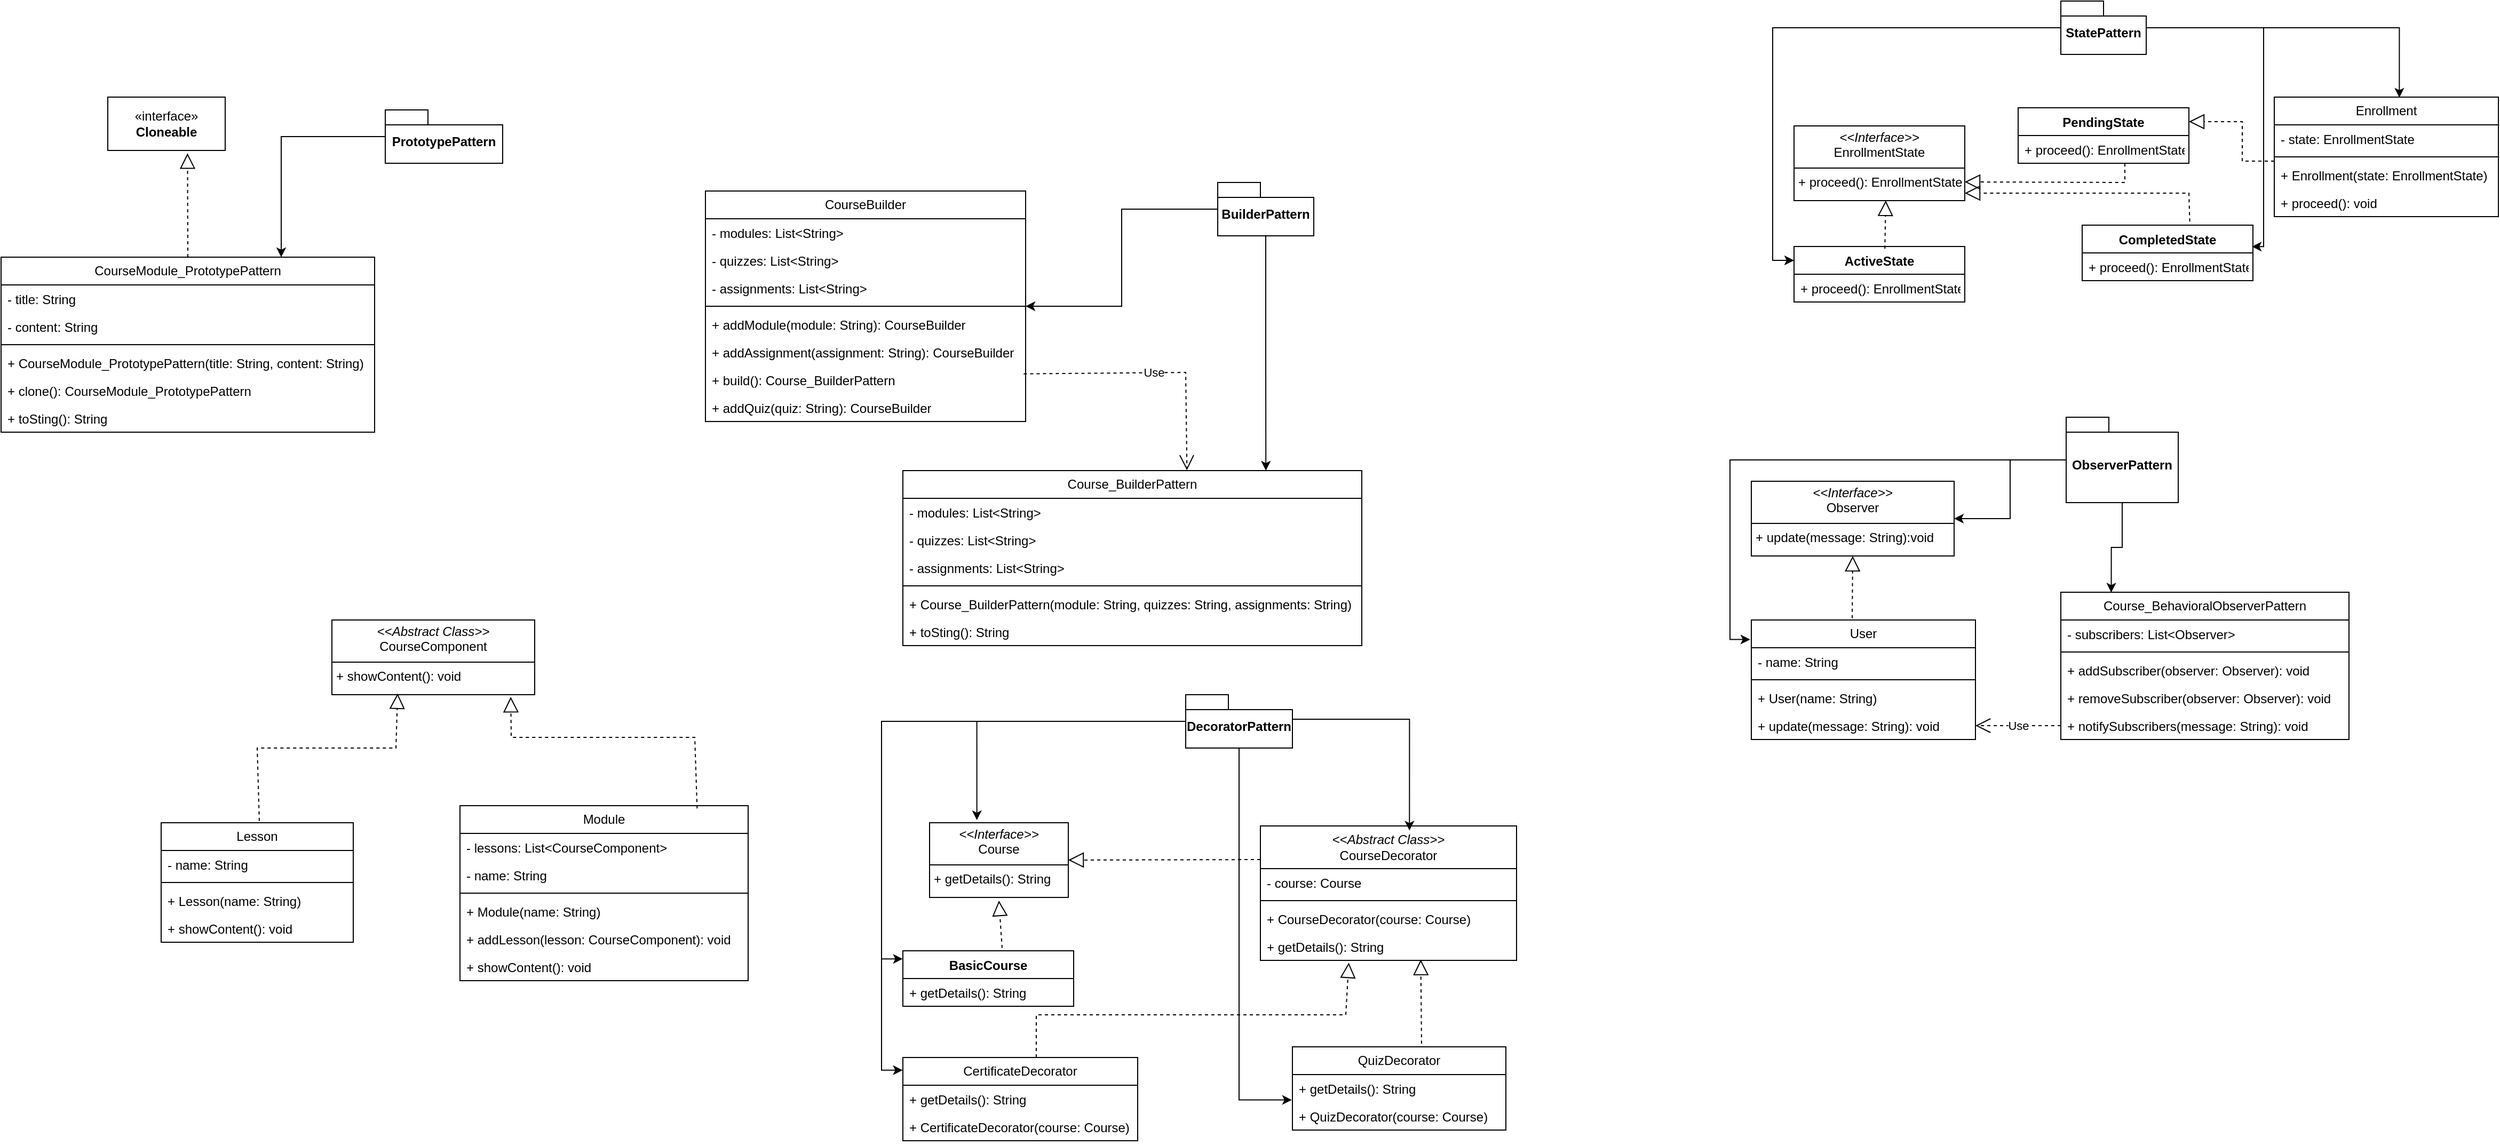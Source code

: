 <mxfile version="24.8.4">
  <diagram name="Page-1" id="0783ab3e-0a74-02c8-0abd-f7b4e66b4bec">
    <mxGraphModel dx="1613" dy="1811" grid="1" gridSize="10" guides="1" tooltips="1" connect="1" arrows="1" fold="1" page="1" pageScale="1" pageWidth="850" pageHeight="1100" background="none" math="0" shadow="0">
      <root>
        <mxCell id="0" />
        <mxCell id="1" parent="0" />
        <mxCell id="Nc54J_HOgUHQMbIsF154-1" value="CourseModule_PrototypePattern" style="swimlane;fontStyle=0;childLayout=stackLayout;horizontal=1;startSize=26;fillColor=none;horizontalStack=0;resizeParent=1;resizeParentMax=0;resizeLast=0;collapsible=1;marginBottom=0;whiteSpace=wrap;html=1;" vertex="1" parent="1">
          <mxGeometry x="180" y="210" width="350" height="164" as="geometry" />
        </mxCell>
        <mxCell id="Nc54J_HOgUHQMbIsF154-2" value="- title: String" style="text;strokeColor=none;fillColor=none;align=left;verticalAlign=top;spacingLeft=4;spacingRight=4;overflow=hidden;rotatable=0;points=[[0,0.5],[1,0.5]];portConstraint=eastwest;whiteSpace=wrap;html=1;" vertex="1" parent="Nc54J_HOgUHQMbIsF154-1">
          <mxGeometry y="26" width="350" height="26" as="geometry" />
        </mxCell>
        <mxCell id="Nc54J_HOgUHQMbIsF154-3" value="- content: String" style="text;strokeColor=none;fillColor=none;align=left;verticalAlign=top;spacingLeft=4;spacingRight=4;overflow=hidden;rotatable=0;points=[[0,0.5],[1,0.5]];portConstraint=eastwest;whiteSpace=wrap;html=1;" vertex="1" parent="Nc54J_HOgUHQMbIsF154-1">
          <mxGeometry y="52" width="350" height="26" as="geometry" />
        </mxCell>
        <mxCell id="Nc54J_HOgUHQMbIsF154-7" value="" style="line;strokeWidth=1;fillColor=none;align=left;verticalAlign=middle;spacingTop=-1;spacingLeft=3;spacingRight=3;rotatable=0;labelPosition=right;points=[];portConstraint=eastwest;strokeColor=inherit;" vertex="1" parent="Nc54J_HOgUHQMbIsF154-1">
          <mxGeometry y="78" width="350" height="8" as="geometry" />
        </mxCell>
        <mxCell id="Nc54J_HOgUHQMbIsF154-8" value="+&amp;nbsp;CourseModule_PrototypePattern(title: String, content: String)" style="text;strokeColor=none;fillColor=none;align=left;verticalAlign=top;spacingLeft=4;spacingRight=4;overflow=hidden;rotatable=0;points=[[0,0.5],[1,0.5]];portConstraint=eastwest;whiteSpace=wrap;html=1;" vertex="1" parent="Nc54J_HOgUHQMbIsF154-1">
          <mxGeometry y="86" width="350" height="26" as="geometry" />
        </mxCell>
        <mxCell id="Nc54J_HOgUHQMbIsF154-9" value="+ clone(): CourseModule_PrototypePattern" style="text;strokeColor=none;fillColor=none;align=left;verticalAlign=top;spacingLeft=4;spacingRight=4;overflow=hidden;rotatable=0;points=[[0,0.5],[1,0.5]];portConstraint=eastwest;whiteSpace=wrap;html=1;" vertex="1" parent="Nc54J_HOgUHQMbIsF154-1">
          <mxGeometry y="112" width="350" height="26" as="geometry" />
        </mxCell>
        <mxCell id="Nc54J_HOgUHQMbIsF154-4" value="+ toSting(): String" style="text;strokeColor=none;fillColor=none;align=left;verticalAlign=top;spacingLeft=4;spacingRight=4;overflow=hidden;rotatable=0;points=[[0,0.5],[1,0.5]];portConstraint=eastwest;whiteSpace=wrap;html=1;" vertex="1" parent="Nc54J_HOgUHQMbIsF154-1">
          <mxGeometry y="138" width="350" height="26" as="geometry" />
        </mxCell>
        <mxCell id="Nc54J_HOgUHQMbIsF154-5" value="«interface»&lt;br&gt;&lt;b&gt;Cloneable&lt;/b&gt;" style="html=1;whiteSpace=wrap;" vertex="1" parent="1">
          <mxGeometry x="280" y="60" width="110" height="50" as="geometry" />
        </mxCell>
        <mxCell id="Nc54J_HOgUHQMbIsF154-10" value="" style="endArrow=block;dashed=1;endFill=0;endSize=12;html=1;rounded=0;entryX=0.679;entryY=1.052;entryDx=0;entryDy=0;entryPerimeter=0;exitX=0.5;exitY=0;exitDx=0;exitDy=0;" edge="1" parent="1" source="Nc54J_HOgUHQMbIsF154-1" target="Nc54J_HOgUHQMbIsF154-5">
          <mxGeometry width="160" relative="1" as="geometry">
            <mxPoint x="240" y="220" as="sourcePoint" />
            <mxPoint x="210" y="127.5" as="targetPoint" />
            <Array as="points" />
          </mxGeometry>
        </mxCell>
        <mxCell id="Nc54J_HOgUHQMbIsF154-11" value="CourseBuilder" style="swimlane;fontStyle=0;childLayout=stackLayout;horizontal=1;startSize=26;fillColor=none;horizontalStack=0;resizeParent=1;resizeParentMax=0;resizeLast=0;collapsible=1;marginBottom=0;whiteSpace=wrap;html=1;" vertex="1" parent="1">
          <mxGeometry x="840" y="148" width="300" height="216" as="geometry" />
        </mxCell>
        <mxCell id="Nc54J_HOgUHQMbIsF154-12" value="- modules: List&amp;lt;String&amp;gt;" style="text;strokeColor=none;fillColor=none;align=left;verticalAlign=top;spacingLeft=4;spacingRight=4;overflow=hidden;rotatable=0;points=[[0,0.5],[1,0.5]];portConstraint=eastwest;whiteSpace=wrap;html=1;" vertex="1" parent="Nc54J_HOgUHQMbIsF154-11">
          <mxGeometry y="26" width="300" height="26" as="geometry" />
        </mxCell>
        <mxCell id="Nc54J_HOgUHQMbIsF154-13" value="- quizzes: List&amp;lt;String&amp;gt;" style="text;strokeColor=none;fillColor=none;align=left;verticalAlign=top;spacingLeft=4;spacingRight=4;overflow=hidden;rotatable=0;points=[[0,0.5],[1,0.5]];portConstraint=eastwest;whiteSpace=wrap;html=1;" vertex="1" parent="Nc54J_HOgUHQMbIsF154-11">
          <mxGeometry y="52" width="300" height="26" as="geometry" />
        </mxCell>
        <mxCell id="Nc54J_HOgUHQMbIsF154-18" value="- assignments: List&amp;lt;String&amp;gt;" style="text;strokeColor=none;fillColor=none;align=left;verticalAlign=top;spacingLeft=4;spacingRight=4;overflow=hidden;rotatable=0;points=[[0,0.5],[1,0.5]];portConstraint=eastwest;whiteSpace=wrap;html=1;" vertex="1" parent="Nc54J_HOgUHQMbIsF154-11">
          <mxGeometry y="78" width="300" height="26" as="geometry" />
        </mxCell>
        <mxCell id="Nc54J_HOgUHQMbIsF154-14" value="" style="line;strokeWidth=1;fillColor=none;align=left;verticalAlign=middle;spacingTop=-1;spacingLeft=3;spacingRight=3;rotatable=0;labelPosition=right;points=[];portConstraint=eastwest;strokeColor=inherit;" vertex="1" parent="Nc54J_HOgUHQMbIsF154-11">
          <mxGeometry y="104" width="300" height="8" as="geometry" />
        </mxCell>
        <mxCell id="Nc54J_HOgUHQMbIsF154-15" value="+ addModule(module: String): CourseBuilder" style="text;strokeColor=none;fillColor=none;align=left;verticalAlign=top;spacingLeft=4;spacingRight=4;overflow=hidden;rotatable=0;points=[[0,0.5],[1,0.5]];portConstraint=eastwest;whiteSpace=wrap;html=1;" vertex="1" parent="Nc54J_HOgUHQMbIsF154-11">
          <mxGeometry y="112" width="300" height="26" as="geometry" />
        </mxCell>
        <mxCell id="Nc54J_HOgUHQMbIsF154-20" value="+ addAssignment(assignment: String):&amp;nbsp;&lt;span style=&quot;text-align: center;&quot;&gt;CourseBuilder&lt;/span&gt;" style="text;strokeColor=none;fillColor=none;align=left;verticalAlign=top;spacingLeft=4;spacingRight=4;overflow=hidden;rotatable=0;points=[[0,0.5],[1,0.5]];portConstraint=eastwest;whiteSpace=wrap;html=1;" vertex="1" parent="Nc54J_HOgUHQMbIsF154-11">
          <mxGeometry y="138" width="300" height="26" as="geometry" />
        </mxCell>
        <mxCell id="Nc54J_HOgUHQMbIsF154-22" value="+ build():&amp;nbsp;&lt;span style=&quot;text-align: center;&quot;&gt;Course_BuilderPattern&lt;/span&gt;&lt;span style=&quot;color: rgba(0, 0, 0, 0); font-family: monospace; font-size: 0px; text-wrap-mode: nowrap;&quot;&gt;%3CmxGraphModel%3E%3Croot%3E%3CmxCell%20id%3D%220%22%2F%3E%3CmxCell%20id%3D%221%22%20parent%3D%220%22%2F%3E%3CmxCell%20id%3D%222%22%20value%3D%22%2B%20addQuiz(quiz%3A%20String)%3A%26amp%3Bnbsp%3B%26lt%3Bspan%20style%3D%26quot%3Btext-align%3A%20center%3B%26quot%3B%26gt%3BCourseBuilder%26lt%3B%2Fspan%26gt%3B%22%20style%3D%22text%3BstrokeColor%3Dnone%3BfillColor%3Dnone%3Balign%3Dleft%3BverticalAlign%3Dtop%3BspacingLeft%3D4%3BspacingRight%3D4%3Boverflow%3Dhidden%3Brotatable%3D0%3Bpoints%3D%5B%5B0%2C0.5%5D%2C%5B1%2C0.5%5D%5D%3BportConstraint%3Deastwest%3BwhiteSpace%3Dwrap%3Bhtml%3D1%3B%22%20vertex%3D%221%22%20parent%3D%221%22%3E%3CmxGeometry%20x%3D%22630%22%20y%3D%22324%22%20width%3D%22390%22%20height%3D%2226%22%20as%3D%22geometry%22%2F%3E%3C%2FmxCell%3E%3C%2Froot%3E%3C%2FmxGraphModel%3E&lt;/span&gt;" style="text;strokeColor=none;fillColor=none;align=left;verticalAlign=top;spacingLeft=4;spacingRight=4;overflow=hidden;rotatable=0;points=[[0,0.5],[1,0.5]];portConstraint=eastwest;whiteSpace=wrap;html=1;" vertex="1" parent="Nc54J_HOgUHQMbIsF154-11">
          <mxGeometry y="164" width="300" height="26" as="geometry" />
        </mxCell>
        <mxCell id="Nc54J_HOgUHQMbIsF154-19" value="+ addQuiz(quiz: String):&amp;nbsp;&lt;span style=&quot;text-align: center;&quot;&gt;CourseBuilder&lt;/span&gt;" style="text;strokeColor=none;fillColor=none;align=left;verticalAlign=top;spacingLeft=4;spacingRight=4;overflow=hidden;rotatable=0;points=[[0,0.5],[1,0.5]];portConstraint=eastwest;whiteSpace=wrap;html=1;" vertex="1" parent="Nc54J_HOgUHQMbIsF154-11">
          <mxGeometry y="190" width="300" height="26" as="geometry" />
        </mxCell>
        <mxCell id="Nc54J_HOgUHQMbIsF154-23" value="Course_BuilderPattern" style="swimlane;fontStyle=0;childLayout=stackLayout;horizontal=1;startSize=26;fillColor=none;horizontalStack=0;resizeParent=1;resizeParentMax=0;resizeLast=0;collapsible=1;marginBottom=0;whiteSpace=wrap;html=1;" vertex="1" parent="1">
          <mxGeometry x="1025" y="410" width="430" height="164" as="geometry" />
        </mxCell>
        <mxCell id="Nc54J_HOgUHQMbIsF154-24" value="- modules: List&amp;lt;String&amp;gt;" style="text;strokeColor=none;fillColor=none;align=left;verticalAlign=top;spacingLeft=4;spacingRight=4;overflow=hidden;rotatable=0;points=[[0,0.5],[1,0.5]];portConstraint=eastwest;whiteSpace=wrap;html=1;" vertex="1" parent="Nc54J_HOgUHQMbIsF154-23">
          <mxGeometry y="26" width="430" height="26" as="geometry" />
        </mxCell>
        <mxCell id="Nc54J_HOgUHQMbIsF154-25" value="- quizzes: List&amp;lt;String&amp;gt;" style="text;strokeColor=none;fillColor=none;align=left;verticalAlign=top;spacingLeft=4;spacingRight=4;overflow=hidden;rotatable=0;points=[[0,0.5],[1,0.5]];portConstraint=eastwest;whiteSpace=wrap;html=1;" vertex="1" parent="Nc54J_HOgUHQMbIsF154-23">
          <mxGeometry y="52" width="430" height="26" as="geometry" />
        </mxCell>
        <mxCell id="Nc54J_HOgUHQMbIsF154-26" value="- assignments: List&amp;lt;String&amp;gt;" style="text;strokeColor=none;fillColor=none;align=left;verticalAlign=top;spacingLeft=4;spacingRight=4;overflow=hidden;rotatable=0;points=[[0,0.5],[1,0.5]];portConstraint=eastwest;whiteSpace=wrap;html=1;" vertex="1" parent="Nc54J_HOgUHQMbIsF154-23">
          <mxGeometry y="78" width="430" height="26" as="geometry" />
        </mxCell>
        <mxCell id="Nc54J_HOgUHQMbIsF154-27" value="" style="line;strokeWidth=1;fillColor=none;align=left;verticalAlign=middle;spacingTop=-1;spacingLeft=3;spacingRight=3;rotatable=0;labelPosition=right;points=[];portConstraint=eastwest;strokeColor=inherit;" vertex="1" parent="Nc54J_HOgUHQMbIsF154-23">
          <mxGeometry y="104" width="430" height="8" as="geometry" />
        </mxCell>
        <mxCell id="Nc54J_HOgUHQMbIsF154-29" value="+&amp;nbsp;Course_BuilderPattern(module: String, quizzes: String, assignments: String)" style="text;strokeColor=none;fillColor=none;align=left;verticalAlign=top;spacingLeft=4;spacingRight=4;overflow=hidden;rotatable=0;points=[[0,0.5],[1,0.5]];portConstraint=eastwest;whiteSpace=wrap;html=1;" vertex="1" parent="Nc54J_HOgUHQMbIsF154-23">
          <mxGeometry y="112" width="430" height="26" as="geometry" />
        </mxCell>
        <mxCell id="Nc54J_HOgUHQMbIsF154-32" value="+ toSting(): String" style="text;strokeColor=none;fillColor=none;align=left;verticalAlign=top;spacingLeft=4;spacingRight=4;overflow=hidden;rotatable=0;points=[[0,0.5],[1,0.5]];portConstraint=eastwest;whiteSpace=wrap;html=1;" vertex="1" parent="Nc54J_HOgUHQMbIsF154-23">
          <mxGeometry y="138" width="430" height="26" as="geometry" />
        </mxCell>
        <mxCell id="Nc54J_HOgUHQMbIsF154-38" value="Use" style="endArrow=open;endSize=12;dashed=1;html=1;rounded=0;exitX=0.994;exitY=0.282;exitDx=0;exitDy=0;exitPerimeter=0;entryX=0.619;entryY=-0.002;entryDx=0;entryDy=0;entryPerimeter=0;" edge="1" parent="1" source="Nc54J_HOgUHQMbIsF154-22" target="Nc54J_HOgUHQMbIsF154-23">
          <mxGeometry width="160" relative="1" as="geometry">
            <mxPoint x="980" y="318.368" as="sourcePoint" />
            <mxPoint x="1290" y="410" as="targetPoint" />
            <Array as="points">
              <mxPoint x="1290" y="318" />
            </Array>
          </mxGeometry>
        </mxCell>
        <mxCell id="Nc54J_HOgUHQMbIsF154-39" value="&lt;p style=&quot;margin:0px;margin-top:4px;text-align:center;&quot;&gt;&lt;i&gt;&amp;lt;&amp;lt;Abstract Class&amp;gt;&amp;gt;&lt;/i&gt;&lt;br&gt;CourseComponent&lt;/p&gt;&lt;hr size=&quot;1&quot; style=&quot;border-style:solid;&quot;&gt;&lt;p style=&quot;margin:0px;margin-left:4px;&quot;&gt;+&amp;nbsp;showContent(): void&lt;/p&gt;" style="verticalAlign=top;align=left;overflow=fill;html=1;whiteSpace=wrap;" vertex="1" parent="1">
          <mxGeometry x="490" y="550" width="190" height="70" as="geometry" />
        </mxCell>
        <mxCell id="Nc54J_HOgUHQMbIsF154-46" value="Lesson" style="swimlane;fontStyle=0;childLayout=stackLayout;horizontal=1;startSize=26;fillColor=none;horizontalStack=0;resizeParent=1;resizeParentMax=0;resizeLast=0;collapsible=1;marginBottom=0;whiteSpace=wrap;html=1;" vertex="1" parent="1">
          <mxGeometry x="330" y="740" width="180" height="112" as="geometry" />
        </mxCell>
        <mxCell id="Nc54J_HOgUHQMbIsF154-47" value="- name: String" style="text;strokeColor=none;fillColor=none;align=left;verticalAlign=top;spacingLeft=4;spacingRight=4;overflow=hidden;rotatable=0;points=[[0,0.5],[1,0.5]];portConstraint=eastwest;whiteSpace=wrap;html=1;" vertex="1" parent="Nc54J_HOgUHQMbIsF154-46">
          <mxGeometry y="26" width="180" height="26" as="geometry" />
        </mxCell>
        <mxCell id="Nc54J_HOgUHQMbIsF154-50" value="" style="line;strokeWidth=1;fillColor=none;align=left;verticalAlign=middle;spacingTop=-1;spacingLeft=3;spacingRight=3;rotatable=0;labelPosition=right;points=[];portConstraint=eastwest;strokeColor=inherit;" vertex="1" parent="Nc54J_HOgUHQMbIsF154-46">
          <mxGeometry y="52" width="180" height="8" as="geometry" />
        </mxCell>
        <mxCell id="Nc54J_HOgUHQMbIsF154-51" value="+&amp;nbsp;Lesson(name: String)" style="text;strokeColor=none;fillColor=none;align=left;verticalAlign=top;spacingLeft=4;spacingRight=4;overflow=hidden;rotatable=0;points=[[0,0.5],[1,0.5]];portConstraint=eastwest;whiteSpace=wrap;html=1;" vertex="1" parent="Nc54J_HOgUHQMbIsF154-46">
          <mxGeometry y="60" width="180" height="26" as="geometry" />
        </mxCell>
        <mxCell id="Nc54J_HOgUHQMbIsF154-52" value="+&amp;nbsp;showContent(): void" style="text;strokeColor=none;fillColor=none;align=left;verticalAlign=top;spacingLeft=4;spacingRight=4;overflow=hidden;rotatable=0;points=[[0,0.5],[1,0.5]];portConstraint=eastwest;whiteSpace=wrap;html=1;" vertex="1" parent="Nc54J_HOgUHQMbIsF154-46">
          <mxGeometry y="86" width="180" height="26" as="geometry" />
        </mxCell>
        <mxCell id="Nc54J_HOgUHQMbIsF154-53" value="" style="endArrow=block;dashed=1;endFill=0;endSize=12;html=1;rounded=0;exitX=0.511;exitY=-0.015;exitDx=0;exitDy=0;exitPerimeter=0;entryX=0.324;entryY=0.983;entryDx=0;entryDy=0;entryPerimeter=0;" edge="1" parent="1" source="Nc54J_HOgUHQMbIsF154-46" target="Nc54J_HOgUHQMbIsF154-39">
          <mxGeometry width="160" relative="1" as="geometry">
            <mxPoint x="345" y="690" as="sourcePoint" />
            <mxPoint x="505" y="690" as="targetPoint" />
            <Array as="points">
              <mxPoint x="420" y="670" />
              <mxPoint x="550" y="670" />
            </Array>
          </mxGeometry>
        </mxCell>
        <mxCell id="Nc54J_HOgUHQMbIsF154-54" value="Module" style="swimlane;fontStyle=0;childLayout=stackLayout;horizontal=1;startSize=26;fillColor=none;horizontalStack=0;resizeParent=1;resizeParentMax=0;resizeLast=0;collapsible=1;marginBottom=0;whiteSpace=wrap;html=1;" vertex="1" parent="1">
          <mxGeometry x="610" y="724" width="270" height="164" as="geometry" />
        </mxCell>
        <mxCell id="Nc54J_HOgUHQMbIsF154-55" value="- lessons: List&amp;lt;CourseComponent&amp;gt;" style="text;strokeColor=none;fillColor=none;align=left;verticalAlign=top;spacingLeft=4;spacingRight=4;overflow=hidden;rotatable=0;points=[[0,0.5],[1,0.5]];portConstraint=eastwest;whiteSpace=wrap;html=1;" vertex="1" parent="Nc54J_HOgUHQMbIsF154-54">
          <mxGeometry y="26" width="270" height="26" as="geometry" />
        </mxCell>
        <mxCell id="Nc54J_HOgUHQMbIsF154-56" value="- name: String" style="text;strokeColor=none;fillColor=none;align=left;verticalAlign=top;spacingLeft=4;spacingRight=4;overflow=hidden;rotatable=0;points=[[0,0.5],[1,0.5]];portConstraint=eastwest;whiteSpace=wrap;html=1;" vertex="1" parent="Nc54J_HOgUHQMbIsF154-54">
          <mxGeometry y="52" width="270" height="26" as="geometry" />
        </mxCell>
        <mxCell id="Nc54J_HOgUHQMbIsF154-57" value="" style="line;strokeWidth=1;fillColor=none;align=left;verticalAlign=middle;spacingTop=-1;spacingLeft=3;spacingRight=3;rotatable=0;labelPosition=right;points=[];portConstraint=eastwest;strokeColor=inherit;" vertex="1" parent="Nc54J_HOgUHQMbIsF154-54">
          <mxGeometry y="78" width="270" height="8" as="geometry" />
        </mxCell>
        <mxCell id="Nc54J_HOgUHQMbIsF154-58" value="+ Module(name: String)" style="text;strokeColor=none;fillColor=none;align=left;verticalAlign=top;spacingLeft=4;spacingRight=4;overflow=hidden;rotatable=0;points=[[0,0.5],[1,0.5]];portConstraint=eastwest;whiteSpace=wrap;html=1;" vertex="1" parent="Nc54J_HOgUHQMbIsF154-54">
          <mxGeometry y="86" width="270" height="26" as="geometry" />
        </mxCell>
        <mxCell id="Nc54J_HOgUHQMbIsF154-59" value="+ addLesson(lesson: CourseComponent): void" style="text;strokeColor=none;fillColor=none;align=left;verticalAlign=top;spacingLeft=4;spacingRight=4;overflow=hidden;rotatable=0;points=[[0,0.5],[1,0.5]];portConstraint=eastwest;whiteSpace=wrap;html=1;" vertex="1" parent="Nc54J_HOgUHQMbIsF154-54">
          <mxGeometry y="112" width="270" height="26" as="geometry" />
        </mxCell>
        <mxCell id="Nc54J_HOgUHQMbIsF154-61" value="+&amp;nbsp;showContent(): void" style="text;strokeColor=none;fillColor=none;align=left;verticalAlign=top;spacingLeft=4;spacingRight=4;overflow=hidden;rotatable=0;points=[[0,0.5],[1,0.5]];portConstraint=eastwest;whiteSpace=wrap;html=1;" vertex="1" parent="Nc54J_HOgUHQMbIsF154-54">
          <mxGeometry y="138" width="270" height="26" as="geometry" />
        </mxCell>
        <mxCell id="Nc54J_HOgUHQMbIsF154-62" value="" style="endArrow=block;dashed=1;endFill=0;endSize=12;html=1;rounded=0;entryX=0.882;entryY=1.029;entryDx=0;entryDy=0;entryPerimeter=0;exitX=0.823;exitY=0.016;exitDx=0;exitDy=0;exitPerimeter=0;" edge="1" parent="1" source="Nc54J_HOgUHQMbIsF154-54" target="Nc54J_HOgUHQMbIsF154-39">
          <mxGeometry width="160" relative="1" as="geometry">
            <mxPoint x="830" y="720" as="sourcePoint" />
            <mxPoint x="822" y="590" as="targetPoint" />
            <Array as="points">
              <mxPoint x="830" y="660" />
              <mxPoint x="658" y="660" />
            </Array>
          </mxGeometry>
        </mxCell>
        <mxCell id="Nc54J_HOgUHQMbIsF154-63" value="&lt;p style=&quot;margin:0px;margin-top:4px;text-align:center;&quot;&gt;&lt;i&gt;&amp;lt;&amp;lt;Interface&amp;gt;&amp;gt;&lt;/i&gt;&lt;br&gt;Course&lt;/p&gt;&lt;hr size=&quot;1&quot; style=&quot;border-style:solid;&quot;&gt;&lt;p style=&quot;margin:0px;margin-left:4px;&quot;&gt;+&amp;nbsp;getDetails(): String&lt;/p&gt;" style="verticalAlign=top;align=left;overflow=fill;html=1;whiteSpace=wrap;" vertex="1" parent="1">
          <mxGeometry x="1050" y="740" width="130" height="70" as="geometry" />
        </mxCell>
        <mxCell id="Nc54J_HOgUHQMbIsF154-73" value="&lt;div&gt;&lt;i&gt;&amp;lt;&amp;lt;Abstract Class&amp;gt;&amp;gt;&lt;/i&gt;&lt;br&gt;&lt;/div&gt;CourseDecorator" style="swimlane;fontStyle=0;childLayout=stackLayout;horizontal=1;startSize=40;fillColor=none;horizontalStack=0;resizeParent=1;resizeParentMax=0;resizeLast=0;collapsible=1;marginBottom=0;whiteSpace=wrap;html=1;" vertex="1" parent="1">
          <mxGeometry x="1360" y="743" width="240" height="126" as="geometry" />
        </mxCell>
        <mxCell id="Nc54J_HOgUHQMbIsF154-74" value="- course: Course" style="text;strokeColor=none;fillColor=none;align=left;verticalAlign=top;spacingLeft=4;spacingRight=4;overflow=hidden;rotatable=0;points=[[0,0.5],[1,0.5]];portConstraint=eastwest;whiteSpace=wrap;html=1;" vertex="1" parent="Nc54J_HOgUHQMbIsF154-73">
          <mxGeometry y="40" width="240" height="26" as="geometry" />
        </mxCell>
        <mxCell id="Nc54J_HOgUHQMbIsF154-75" value="" style="line;strokeWidth=1;fillColor=none;align=left;verticalAlign=middle;spacingTop=-1;spacingLeft=3;spacingRight=3;rotatable=0;labelPosition=right;points=[];portConstraint=eastwest;strokeColor=inherit;" vertex="1" parent="Nc54J_HOgUHQMbIsF154-73">
          <mxGeometry y="66" width="240" height="8" as="geometry" />
        </mxCell>
        <mxCell id="Nc54J_HOgUHQMbIsF154-76" value="+&amp;nbsp;&lt;span style=&quot;text-align: center;&quot;&gt;CourseDecorator(course: Course)&lt;/span&gt;" style="text;strokeColor=none;fillColor=none;align=left;verticalAlign=top;spacingLeft=4;spacingRight=4;overflow=hidden;rotatable=0;points=[[0,0.5],[1,0.5]];portConstraint=eastwest;whiteSpace=wrap;html=1;" vertex="1" parent="Nc54J_HOgUHQMbIsF154-73">
          <mxGeometry y="74" width="240" height="26" as="geometry" />
        </mxCell>
        <mxCell id="Nc54J_HOgUHQMbIsF154-77" value="+&amp;nbsp;getDetails(): String" style="text;strokeColor=none;fillColor=none;align=left;verticalAlign=top;spacingLeft=4;spacingRight=4;overflow=hidden;rotatable=0;points=[[0,0.5],[1,0.5]];portConstraint=eastwest;whiteSpace=wrap;html=1;" vertex="1" parent="Nc54J_HOgUHQMbIsF154-73">
          <mxGeometry y="100" width="240" height="26" as="geometry" />
        </mxCell>
        <mxCell id="Nc54J_HOgUHQMbIsF154-78" value="BasicCourse" style="swimlane;fontStyle=1;align=center;verticalAlign=top;childLayout=stackLayout;horizontal=1;startSize=26;horizontalStack=0;resizeParent=1;resizeParentMax=0;resizeLast=0;collapsible=1;marginBottom=0;whiteSpace=wrap;html=1;" vertex="1" parent="1">
          <mxGeometry x="1025" y="860" width="160" height="52" as="geometry" />
        </mxCell>
        <mxCell id="Nc54J_HOgUHQMbIsF154-82" value="+&amp;nbsp;getDetails(): String" style="text;strokeColor=none;fillColor=none;align=left;verticalAlign=top;spacingLeft=4;spacingRight=4;overflow=hidden;rotatable=0;points=[[0,0.5],[1,0.5]];portConstraint=eastwest;whiteSpace=wrap;html=1;" vertex="1" parent="Nc54J_HOgUHQMbIsF154-78">
          <mxGeometry y="26" width="160" height="26" as="geometry" />
        </mxCell>
        <mxCell id="Nc54J_HOgUHQMbIsF154-83" value="" style="endArrow=block;dashed=1;endFill=0;endSize=12;html=1;rounded=0;exitX=0.581;exitY=-0.051;exitDx=0;exitDy=0;exitPerimeter=0;" edge="1" parent="1" source="Nc54J_HOgUHQMbIsF154-78">
          <mxGeometry width="160" relative="1" as="geometry">
            <mxPoint x="1020" y="850" as="sourcePoint" />
            <mxPoint x="1115" y="813" as="targetPoint" />
          </mxGeometry>
        </mxCell>
        <mxCell id="Nc54J_HOgUHQMbIsF154-84" value="" style="endArrow=block;dashed=1;endFill=0;endSize=12;html=1;rounded=0;entryX=1;entryY=0.5;entryDx=0;entryDy=0;exitX=0;exitY=0.25;exitDx=0;exitDy=0;" edge="1" parent="1" source="Nc54J_HOgUHQMbIsF154-73" target="Nc54J_HOgUHQMbIsF154-63">
          <mxGeometry width="160" relative="1" as="geometry">
            <mxPoint x="1130" y="859" as="sourcePoint" />
            <mxPoint x="1290" y="859" as="targetPoint" />
          </mxGeometry>
        </mxCell>
        <mxCell id="Nc54J_HOgUHQMbIsF154-85" value="CertificateDecorator" style="swimlane;fontStyle=0;childLayout=stackLayout;horizontal=1;startSize=26;fillColor=none;horizontalStack=0;resizeParent=1;resizeParentMax=0;resizeLast=0;collapsible=1;marginBottom=0;whiteSpace=wrap;html=1;" vertex="1" parent="1">
          <mxGeometry x="1025" y="960" width="220" height="78" as="geometry" />
        </mxCell>
        <mxCell id="Nc54J_HOgUHQMbIsF154-94" value="+&amp;nbsp;getDetails(): String" style="text;strokeColor=none;fillColor=none;align=left;verticalAlign=top;spacingLeft=4;spacingRight=4;overflow=hidden;rotatable=0;points=[[0,0.5],[1,0.5]];portConstraint=eastwest;whiteSpace=wrap;html=1;" vertex="1" parent="Nc54J_HOgUHQMbIsF154-85">
          <mxGeometry y="26" width="220" height="26" as="geometry" />
        </mxCell>
        <mxCell id="Nc54J_HOgUHQMbIsF154-88" value="+&amp;nbsp;&lt;span style=&quot;text-align: center;&quot;&gt;CertificateDecorator(course: Course)&lt;/span&gt;" style="text;strokeColor=none;fillColor=none;align=left;verticalAlign=top;spacingLeft=4;spacingRight=4;overflow=hidden;rotatable=0;points=[[0,0.5],[1,0.5]];portConstraint=eastwest;whiteSpace=wrap;html=1;" vertex="1" parent="Nc54J_HOgUHQMbIsF154-85">
          <mxGeometry y="52" width="220" height="26" as="geometry" />
        </mxCell>
        <mxCell id="Nc54J_HOgUHQMbIsF154-90" value="QuizDecorator" style="swimlane;fontStyle=0;childLayout=stackLayout;horizontal=1;startSize=26;fillColor=none;horizontalStack=0;resizeParent=1;resizeParentMax=0;resizeLast=0;collapsible=1;marginBottom=0;whiteSpace=wrap;html=1;" vertex="1" parent="1">
          <mxGeometry x="1390" y="950" width="200" height="78" as="geometry" />
        </mxCell>
        <mxCell id="Nc54J_HOgUHQMbIsF154-96" value="+&amp;nbsp;getDetails(): String" style="text;strokeColor=none;fillColor=none;align=left;verticalAlign=top;spacingLeft=4;spacingRight=4;overflow=hidden;rotatable=0;points=[[0,0.5],[1,0.5]];portConstraint=eastwest;whiteSpace=wrap;html=1;" vertex="1" parent="Nc54J_HOgUHQMbIsF154-90">
          <mxGeometry y="26" width="200" height="26" as="geometry" />
        </mxCell>
        <mxCell id="Nc54J_HOgUHQMbIsF154-91" value="+&amp;nbsp;&lt;span style=&quot;text-align: center;&quot;&gt;QuizDecorator(course: Course)&lt;/span&gt;" style="text;strokeColor=none;fillColor=none;align=left;verticalAlign=top;spacingLeft=4;spacingRight=4;overflow=hidden;rotatable=0;points=[[0,0.5],[1,0.5]];portConstraint=eastwest;whiteSpace=wrap;html=1;" vertex="1" parent="Nc54J_HOgUHQMbIsF154-90">
          <mxGeometry y="52" width="200" height="26" as="geometry" />
        </mxCell>
        <mxCell id="Nc54J_HOgUHQMbIsF154-98" value="" style="endArrow=block;dashed=1;endFill=0;endSize=12;html=1;rounded=0;exitX=0.568;exitY=0;exitDx=0;exitDy=0;exitPerimeter=0;entryX=0.345;entryY=1.08;entryDx=0;entryDy=0;entryPerimeter=0;" edge="1" parent="1" source="Nc54J_HOgUHQMbIsF154-85" target="Nc54J_HOgUHQMbIsF154-77">
          <mxGeometry width="160" relative="1" as="geometry">
            <mxPoint x="1450" y="970" as="sourcePoint" />
            <mxPoint x="1390" y="890" as="targetPoint" />
            <Array as="points">
              <mxPoint x="1150" y="920" />
              <mxPoint x="1440" y="920" />
            </Array>
          </mxGeometry>
        </mxCell>
        <mxCell id="Nc54J_HOgUHQMbIsF154-100" value="&lt;p style=&quot;margin:0px;margin-top:4px;text-align:center;&quot;&gt;&lt;i&gt;&amp;lt;&amp;lt;Interface&amp;gt;&amp;gt;&lt;/i&gt;&lt;br&gt;EnrollmentState&lt;/p&gt;&lt;hr size=&quot;1&quot; style=&quot;border-style:solid;&quot;&gt;&lt;p style=&quot;margin:0px;margin-left:4px;&quot;&gt;+&amp;nbsp;proceed():&amp;nbsp;EnrollmentState&lt;/p&gt;" style="verticalAlign=top;align=left;overflow=fill;html=1;whiteSpace=wrap;" vertex="1" parent="1">
          <mxGeometry x="1860" y="87" width="160" height="70" as="geometry" />
        </mxCell>
        <mxCell id="Nc54J_HOgUHQMbIsF154-102" value="PendingState" style="swimlane;fontStyle=1;align=center;verticalAlign=top;childLayout=stackLayout;horizontal=1;startSize=26;horizontalStack=0;resizeParent=1;resizeParentMax=0;resizeLast=0;collapsible=1;marginBottom=0;whiteSpace=wrap;html=1;" vertex="1" parent="1">
          <mxGeometry x="2070" y="70" width="160" height="52" as="geometry" />
        </mxCell>
        <mxCell id="Nc54J_HOgUHQMbIsF154-103" value="+&amp;nbsp;proceed():&amp;nbsp;EnrollmentState" style="text;strokeColor=none;fillColor=none;align=left;verticalAlign=top;spacingLeft=4;spacingRight=4;overflow=hidden;rotatable=0;points=[[0,0.5],[1,0.5]];portConstraint=eastwest;whiteSpace=wrap;html=1;" vertex="1" parent="Nc54J_HOgUHQMbIsF154-102">
          <mxGeometry y="26" width="160" height="26" as="geometry" />
        </mxCell>
        <mxCell id="Nc54J_HOgUHQMbIsF154-104" value="CompletedState" style="swimlane;fontStyle=1;align=center;verticalAlign=top;childLayout=stackLayout;horizontal=1;startSize=26;horizontalStack=0;resizeParent=1;resizeParentMax=0;resizeLast=0;collapsible=1;marginBottom=0;whiteSpace=wrap;html=1;" vertex="1" parent="1">
          <mxGeometry x="2130" y="180" width="160" height="52" as="geometry" />
        </mxCell>
        <mxCell id="Nc54J_HOgUHQMbIsF154-105" value="+&amp;nbsp;proceed():&amp;nbsp;EnrollmentState" style="text;strokeColor=none;fillColor=none;align=left;verticalAlign=top;spacingLeft=4;spacingRight=4;overflow=hidden;rotatable=0;points=[[0,0.5],[1,0.5]];portConstraint=eastwest;whiteSpace=wrap;html=1;" vertex="1" parent="Nc54J_HOgUHQMbIsF154-104">
          <mxGeometry y="26" width="160" height="26" as="geometry" />
        </mxCell>
        <mxCell id="Nc54J_HOgUHQMbIsF154-106" value="ActiveState" style="swimlane;fontStyle=1;align=center;verticalAlign=top;childLayout=stackLayout;horizontal=1;startSize=26;horizontalStack=0;resizeParent=1;resizeParentMax=0;resizeLast=0;collapsible=1;marginBottom=0;whiteSpace=wrap;html=1;" vertex="1" parent="1">
          <mxGeometry x="1860" y="200" width="160" height="52" as="geometry" />
        </mxCell>
        <mxCell id="Nc54J_HOgUHQMbIsF154-107" value="+&amp;nbsp;proceed():&amp;nbsp;EnrollmentState" style="text;strokeColor=none;fillColor=none;align=left;verticalAlign=top;spacingLeft=4;spacingRight=4;overflow=hidden;rotatable=0;points=[[0,0.5],[1,0.5]];portConstraint=eastwest;whiteSpace=wrap;html=1;" vertex="1" parent="Nc54J_HOgUHQMbIsF154-106">
          <mxGeometry y="26" width="160" height="26" as="geometry" />
        </mxCell>
        <mxCell id="Nc54J_HOgUHQMbIsF154-108" value="" style="endArrow=block;dashed=1;endFill=0;endSize=12;html=1;rounded=0;entryX=0.537;entryY=0.998;entryDx=0;entryDy=0;entryPerimeter=0;exitX=0.532;exitY=0.04;exitDx=0;exitDy=0;exitPerimeter=0;" edge="1" parent="1" source="Nc54J_HOgUHQMbIsF154-106" target="Nc54J_HOgUHQMbIsF154-100">
          <mxGeometry width="160" relative="1" as="geometry">
            <mxPoint x="1820" y="190" as="sourcePoint" />
            <mxPoint x="1980" y="190" as="targetPoint" />
          </mxGeometry>
        </mxCell>
        <mxCell id="Nc54J_HOgUHQMbIsF154-109" value="" style="endArrow=block;dashed=1;endFill=0;endSize=12;html=1;rounded=0;entryX=1;entryY=0.9;entryDx=0;entryDy=0;entryPerimeter=0;exitX=0.63;exitY=-0.064;exitDx=0;exitDy=0;exitPerimeter=0;" edge="1" parent="1" source="Nc54J_HOgUHQMbIsF154-104" target="Nc54J_HOgUHQMbIsF154-100">
          <mxGeometry width="160" relative="1" as="geometry">
            <mxPoint x="2160" y="193" as="sourcePoint" />
            <mxPoint x="2161" y="148" as="targetPoint" />
            <Array as="points">
              <mxPoint x="2230" y="150" />
            </Array>
          </mxGeometry>
        </mxCell>
        <mxCell id="Nc54J_HOgUHQMbIsF154-110" value="" style="endArrow=block;dashed=1;endFill=0;endSize=12;html=1;rounded=0;entryX=1;entryY=0.75;entryDx=0;entryDy=0;exitX=0.625;exitY=1.003;exitDx=0;exitDy=0;exitPerimeter=0;" edge="1" parent="1" source="Nc54J_HOgUHQMbIsF154-103" target="Nc54J_HOgUHQMbIsF154-100">
          <mxGeometry width="160" relative="1" as="geometry">
            <mxPoint x="2170" y="208" as="sourcePoint" />
            <mxPoint x="2030" y="160" as="targetPoint" />
            <Array as="points">
              <mxPoint x="2170" y="140" />
            </Array>
          </mxGeometry>
        </mxCell>
        <mxCell id="Nc54J_HOgUHQMbIsF154-111" value="Enrollment" style="swimlane;fontStyle=0;childLayout=stackLayout;horizontal=1;startSize=26;fillColor=none;horizontalStack=0;resizeParent=1;resizeParentMax=0;resizeLast=0;collapsible=1;marginBottom=0;whiteSpace=wrap;html=1;" vertex="1" parent="1">
          <mxGeometry x="2310" y="60" width="210" height="112" as="geometry" />
        </mxCell>
        <mxCell id="Nc54J_HOgUHQMbIsF154-112" value="- state: EnrollmentState" style="text;strokeColor=none;fillColor=none;align=left;verticalAlign=top;spacingLeft=4;spacingRight=4;overflow=hidden;rotatable=0;points=[[0,0.5],[1,0.5]];portConstraint=eastwest;whiteSpace=wrap;html=1;" vertex="1" parent="Nc54J_HOgUHQMbIsF154-111">
          <mxGeometry y="26" width="210" height="26" as="geometry" />
        </mxCell>
        <mxCell id="Nc54J_HOgUHQMbIsF154-113" value="" style="line;strokeWidth=1;fillColor=none;align=left;verticalAlign=middle;spacingTop=-1;spacingLeft=3;spacingRight=3;rotatable=0;labelPosition=right;points=[];portConstraint=eastwest;strokeColor=inherit;" vertex="1" parent="Nc54J_HOgUHQMbIsF154-111">
          <mxGeometry y="52" width="210" height="8" as="geometry" />
        </mxCell>
        <mxCell id="Nc54J_HOgUHQMbIsF154-114" value="+&amp;nbsp;&lt;span style=&quot;text-align: center;&quot;&gt;Enrollment&lt;/span&gt;(state: EnrollmentState)" style="text;strokeColor=none;fillColor=none;align=left;verticalAlign=top;spacingLeft=4;spacingRight=4;overflow=hidden;rotatable=0;points=[[0,0.5],[1,0.5]];portConstraint=eastwest;whiteSpace=wrap;html=1;" vertex="1" parent="Nc54J_HOgUHQMbIsF154-111">
          <mxGeometry y="60" width="210" height="26" as="geometry" />
        </mxCell>
        <mxCell id="Nc54J_HOgUHQMbIsF154-116" value="+&amp;nbsp;proceed(): void" style="text;strokeColor=none;fillColor=none;align=left;verticalAlign=top;spacingLeft=4;spacingRight=4;overflow=hidden;rotatable=0;points=[[0,0.5],[1,0.5]];portConstraint=eastwest;whiteSpace=wrap;html=1;" vertex="1" parent="Nc54J_HOgUHQMbIsF154-111">
          <mxGeometry y="86" width="210" height="26" as="geometry" />
        </mxCell>
        <mxCell id="Nc54J_HOgUHQMbIsF154-117" value="" style="endArrow=block;dashed=1;endFill=0;endSize=12;html=1;rounded=0;entryX=1;entryY=0.25;entryDx=0;entryDy=0;exitX=0;exitY=0;exitDx=0;exitDy=0;exitPerimeter=0;" edge="1" parent="1" source="Nc54J_HOgUHQMbIsF154-114" target="Nc54J_HOgUHQMbIsF154-102">
          <mxGeometry width="160" relative="1" as="geometry">
            <mxPoint x="2120" y="150" as="sourcePoint" />
            <mxPoint x="2280" y="150" as="targetPoint" />
            <Array as="points">
              <mxPoint x="2280" y="120" />
              <mxPoint x="2280" y="83" />
            </Array>
          </mxGeometry>
        </mxCell>
        <mxCell id="Nc54J_HOgUHQMbIsF154-118" value="User" style="swimlane;fontStyle=0;childLayout=stackLayout;horizontal=1;startSize=26;fillColor=none;horizontalStack=0;resizeParent=1;resizeParentMax=0;resizeLast=0;collapsible=1;marginBottom=0;whiteSpace=wrap;html=1;" vertex="1" parent="1">
          <mxGeometry x="1820" y="550" width="210" height="112" as="geometry" />
        </mxCell>
        <mxCell id="Nc54J_HOgUHQMbIsF154-136" value="- name: String" style="text;strokeColor=none;fillColor=none;align=left;verticalAlign=top;spacingLeft=4;spacingRight=4;overflow=hidden;rotatable=0;points=[[0,0.5],[1,0.5]];portConstraint=eastwest;whiteSpace=wrap;html=1;" vertex="1" parent="Nc54J_HOgUHQMbIsF154-118">
          <mxGeometry y="26" width="210" height="26" as="geometry" />
        </mxCell>
        <mxCell id="Nc54J_HOgUHQMbIsF154-120" value="" style="line;strokeWidth=1;fillColor=none;align=left;verticalAlign=middle;spacingTop=-1;spacingLeft=3;spacingRight=3;rotatable=0;labelPosition=right;points=[];portConstraint=eastwest;strokeColor=inherit;" vertex="1" parent="Nc54J_HOgUHQMbIsF154-118">
          <mxGeometry y="52" width="210" height="8" as="geometry" />
        </mxCell>
        <mxCell id="Nc54J_HOgUHQMbIsF154-137" value="+ User(name: String)" style="text;strokeColor=none;fillColor=none;align=left;verticalAlign=top;spacingLeft=4;spacingRight=4;overflow=hidden;rotatable=0;points=[[0,0.5],[1,0.5]];portConstraint=eastwest;whiteSpace=wrap;html=1;" vertex="1" parent="Nc54J_HOgUHQMbIsF154-118">
          <mxGeometry y="60" width="210" height="26" as="geometry" />
        </mxCell>
        <mxCell id="Nc54J_HOgUHQMbIsF154-122" value="+ update(message: String): void" style="text;strokeColor=none;fillColor=none;align=left;verticalAlign=top;spacingLeft=4;spacingRight=4;overflow=hidden;rotatable=0;points=[[0,0.5],[1,0.5]];portConstraint=eastwest;whiteSpace=wrap;html=1;" vertex="1" parent="Nc54J_HOgUHQMbIsF154-118">
          <mxGeometry y="86" width="210" height="26" as="geometry" />
        </mxCell>
        <mxCell id="Nc54J_HOgUHQMbIsF154-128" value="Course_BehavioralObserverPattern" style="swimlane;fontStyle=0;childLayout=stackLayout;horizontal=1;startSize=26;fillColor=none;horizontalStack=0;resizeParent=1;resizeParentMax=0;resizeLast=0;collapsible=1;marginBottom=0;whiteSpace=wrap;html=1;" vertex="1" parent="1">
          <mxGeometry x="2110" y="524" width="270" height="138" as="geometry" />
        </mxCell>
        <mxCell id="Nc54J_HOgUHQMbIsF154-130" value="- subscribers: List&amp;lt;Observer&amp;gt;" style="text;strokeColor=none;fillColor=none;align=left;verticalAlign=top;spacingLeft=4;spacingRight=4;overflow=hidden;rotatable=0;points=[[0,0.5],[1,0.5]];portConstraint=eastwest;whiteSpace=wrap;html=1;" vertex="1" parent="Nc54J_HOgUHQMbIsF154-128">
          <mxGeometry y="26" width="270" height="26" as="geometry" />
        </mxCell>
        <mxCell id="Nc54J_HOgUHQMbIsF154-131" value="" style="line;strokeWidth=1;fillColor=none;align=left;verticalAlign=middle;spacingTop=-1;spacingLeft=3;spacingRight=3;rotatable=0;labelPosition=right;points=[];portConstraint=eastwest;strokeColor=inherit;" vertex="1" parent="Nc54J_HOgUHQMbIsF154-128">
          <mxGeometry y="52" width="270" height="8" as="geometry" />
        </mxCell>
        <mxCell id="Nc54J_HOgUHQMbIsF154-132" value="+ addSubscriber(observer: Observer): void" style="text;strokeColor=none;fillColor=none;align=left;verticalAlign=top;spacingLeft=4;spacingRight=4;overflow=hidden;rotatable=0;points=[[0,0.5],[1,0.5]];portConstraint=eastwest;whiteSpace=wrap;html=1;" vertex="1" parent="Nc54J_HOgUHQMbIsF154-128">
          <mxGeometry y="60" width="270" height="26" as="geometry" />
        </mxCell>
        <mxCell id="Nc54J_HOgUHQMbIsF154-133" value="+ removeSubscriber(observer: Observer): void" style="text;strokeColor=none;fillColor=none;align=left;verticalAlign=top;spacingLeft=4;spacingRight=4;overflow=hidden;rotatable=0;points=[[0,0.5],[1,0.5]];portConstraint=eastwest;whiteSpace=wrap;html=1;" vertex="1" parent="Nc54J_HOgUHQMbIsF154-128">
          <mxGeometry y="86" width="270" height="26" as="geometry" />
        </mxCell>
        <mxCell id="Nc54J_HOgUHQMbIsF154-134" value="+ notifySubscribers(message: String): void" style="text;strokeColor=none;fillColor=none;align=left;verticalAlign=top;spacingLeft=4;spacingRight=4;overflow=hidden;rotatable=0;points=[[0,0.5],[1,0.5]];portConstraint=eastwest;whiteSpace=wrap;html=1;" vertex="1" parent="Nc54J_HOgUHQMbIsF154-128">
          <mxGeometry y="112" width="270" height="26" as="geometry" />
        </mxCell>
        <mxCell id="Nc54J_HOgUHQMbIsF154-135" value="&lt;p style=&quot;margin:0px;margin-top:4px;text-align:center;&quot;&gt;&lt;i&gt;&amp;lt;&amp;lt;Interface&amp;gt;&amp;gt;&lt;/i&gt;&lt;br&gt;Observer&lt;/p&gt;&lt;hr size=&quot;1&quot; style=&quot;border-style:solid;&quot;&gt;&lt;p style=&quot;margin:0px;margin-left:4px;&quot;&gt;+ update(message: String):void&lt;/p&gt;" style="verticalAlign=top;align=left;overflow=fill;html=1;whiteSpace=wrap;" vertex="1" parent="1">
          <mxGeometry x="1820" y="420" width="190" height="70" as="geometry" />
        </mxCell>
        <mxCell id="Nc54J_HOgUHQMbIsF154-139" value="" style="endArrow=block;dashed=1;endFill=0;endSize=12;html=1;rounded=0;entryX=0.5;entryY=1;entryDx=0;entryDy=0;exitX=0.45;exitY=-0.014;exitDx=0;exitDy=0;exitPerimeter=0;" edge="1" parent="1" source="Nc54J_HOgUHQMbIsF154-118" target="Nc54J_HOgUHQMbIsF154-135">
          <mxGeometry width="160" relative="1" as="geometry">
            <mxPoint x="2100" y="610" as="sourcePoint" />
            <mxPoint x="2260" y="610" as="targetPoint" />
          </mxGeometry>
        </mxCell>
        <mxCell id="Nc54J_HOgUHQMbIsF154-140" value="Use" style="endArrow=open;endSize=12;dashed=1;html=1;rounded=0;entryX=1;entryY=0.5;entryDx=0;entryDy=0;exitX=0;exitY=0.5;exitDx=0;exitDy=0;" edge="1" parent="1" source="Nc54J_HOgUHQMbIsF154-134" target="Nc54J_HOgUHQMbIsF154-122">
          <mxGeometry width="160" relative="1" as="geometry">
            <mxPoint x="2070" y="560" as="sourcePoint" />
            <mxPoint x="2230" y="560" as="targetPoint" />
          </mxGeometry>
        </mxCell>
        <mxCell id="Nc54J_HOgUHQMbIsF154-143" style="edgeStyle=orthogonalEdgeStyle;rounded=0;orthogonalLoop=1;jettySize=auto;html=1;" edge="1" parent="1" source="Nc54J_HOgUHQMbIsF154-141" target="Nc54J_HOgUHQMbIsF154-135">
          <mxGeometry relative="1" as="geometry" />
        </mxCell>
        <mxCell id="Nc54J_HOgUHQMbIsF154-141" value="ObserverPattern" style="shape=folder;fontStyle=1;spacingTop=10;tabWidth=40;tabHeight=14;tabPosition=left;html=1;whiteSpace=wrap;" vertex="1" parent="1">
          <mxGeometry x="2115" y="360" width="105" height="80" as="geometry" />
        </mxCell>
        <mxCell id="Nc54J_HOgUHQMbIsF154-142" style="edgeStyle=orthogonalEdgeStyle;rounded=0;orthogonalLoop=1;jettySize=auto;html=1;entryX=0.175;entryY=0.002;entryDx=0;entryDy=0;entryPerimeter=0;" edge="1" parent="1" source="Nc54J_HOgUHQMbIsF154-141" target="Nc54J_HOgUHQMbIsF154-128">
          <mxGeometry relative="1" as="geometry" />
        </mxCell>
        <mxCell id="Nc54J_HOgUHQMbIsF154-144" style="edgeStyle=orthogonalEdgeStyle;rounded=0;orthogonalLoop=1;jettySize=auto;html=1;entryX=-0.005;entryY=0.163;entryDx=0;entryDy=0;entryPerimeter=0;" edge="1" parent="1" source="Nc54J_HOgUHQMbIsF154-141" target="Nc54J_HOgUHQMbIsF154-118">
          <mxGeometry relative="1" as="geometry" />
        </mxCell>
        <mxCell id="Nc54J_HOgUHQMbIsF154-151" style="edgeStyle=orthogonalEdgeStyle;rounded=0;orthogonalLoop=1;jettySize=auto;html=1;entryX=0;entryY=0.25;entryDx=0;entryDy=0;" edge="1" parent="1" source="Nc54J_HOgUHQMbIsF154-147" target="Nc54J_HOgUHQMbIsF154-106">
          <mxGeometry relative="1" as="geometry" />
        </mxCell>
        <mxCell id="Nc54J_HOgUHQMbIsF154-147" value="StatePattern" style="shape=folder;fontStyle=1;spacingTop=10;tabWidth=40;tabHeight=14;tabPosition=left;html=1;whiteSpace=wrap;" vertex="1" parent="1">
          <mxGeometry x="2110" y="-30" width="80" height="50" as="geometry" />
        </mxCell>
        <mxCell id="Nc54J_HOgUHQMbIsF154-149" style="edgeStyle=orthogonalEdgeStyle;rounded=0;orthogonalLoop=1;jettySize=auto;html=1;entryX=0.558;entryY=0.004;entryDx=0;entryDy=0;entryPerimeter=0;" edge="1" parent="1" source="Nc54J_HOgUHQMbIsF154-147" target="Nc54J_HOgUHQMbIsF154-111">
          <mxGeometry relative="1" as="geometry" />
        </mxCell>
        <mxCell id="Nc54J_HOgUHQMbIsF154-159" style="edgeStyle=orthogonalEdgeStyle;rounded=0;orthogonalLoop=1;jettySize=auto;html=1;entryX=0.994;entryY=0.386;entryDx=0;entryDy=0;entryPerimeter=0;" edge="1" parent="1" source="Nc54J_HOgUHQMbIsF154-147" target="Nc54J_HOgUHQMbIsF154-104">
          <mxGeometry relative="1" as="geometry">
            <mxPoint x="2300" y="240" as="targetPoint" />
            <Array as="points">
              <mxPoint x="2300" y="-5" />
              <mxPoint x="2300" y="200" />
            </Array>
          </mxGeometry>
        </mxCell>
        <mxCell id="Nc54J_HOgUHQMbIsF154-161" style="edgeStyle=orthogonalEdgeStyle;rounded=0;orthogonalLoop=1;jettySize=auto;html=1;" edge="1" parent="1" source="Nc54J_HOgUHQMbIsF154-160" target="Nc54J_HOgUHQMbIsF154-11">
          <mxGeometry relative="1" as="geometry" />
        </mxCell>
        <mxCell id="Nc54J_HOgUHQMbIsF154-160" value="BuilderPattern" style="shape=folder;fontStyle=1;spacingTop=10;tabWidth=40;tabHeight=14;tabPosition=left;html=1;whiteSpace=wrap;" vertex="1" parent="1">
          <mxGeometry x="1320" y="140" width="90" height="50" as="geometry" />
        </mxCell>
        <mxCell id="Nc54J_HOgUHQMbIsF154-162" style="edgeStyle=orthogonalEdgeStyle;rounded=0;orthogonalLoop=1;jettySize=auto;html=1;entryX=0.791;entryY=0;entryDx=0;entryDy=0;entryPerimeter=0;" edge="1" parent="1" source="Nc54J_HOgUHQMbIsF154-160" target="Nc54J_HOgUHQMbIsF154-23">
          <mxGeometry relative="1" as="geometry" />
        </mxCell>
        <mxCell id="Nc54J_HOgUHQMbIsF154-164" style="edgeStyle=orthogonalEdgeStyle;rounded=0;orthogonalLoop=1;jettySize=auto;html=1;entryX=0.75;entryY=0;entryDx=0;entryDy=0;" edge="1" parent="1" source="Nc54J_HOgUHQMbIsF154-163" target="Nc54J_HOgUHQMbIsF154-1">
          <mxGeometry relative="1" as="geometry" />
        </mxCell>
        <mxCell id="Nc54J_HOgUHQMbIsF154-163" value="PrototypePattern" style="shape=folder;fontStyle=1;spacingTop=10;tabWidth=40;tabHeight=14;tabPosition=left;html=1;whiteSpace=wrap;" vertex="1" parent="1">
          <mxGeometry x="540" y="72" width="110" height="50" as="geometry" />
        </mxCell>
        <mxCell id="Nc54J_HOgUHQMbIsF154-165" value="DecoratorPattern" style="shape=folder;fontStyle=1;spacingTop=10;tabWidth=40;tabHeight=14;tabPosition=left;html=1;whiteSpace=wrap;" vertex="1" parent="1">
          <mxGeometry x="1290" y="620" width="100" height="50" as="geometry" />
        </mxCell>
        <mxCell id="Nc54J_HOgUHQMbIsF154-166" style="edgeStyle=orthogonalEdgeStyle;rounded=0;orthogonalLoop=1;jettySize=auto;html=1;entryX=0.341;entryY=-0.035;entryDx=0;entryDy=0;entryPerimeter=0;" edge="1" parent="1" source="Nc54J_HOgUHQMbIsF154-165" target="Nc54J_HOgUHQMbIsF154-63">
          <mxGeometry relative="1" as="geometry" />
        </mxCell>
        <mxCell id="Nc54J_HOgUHQMbIsF154-167" style="edgeStyle=orthogonalEdgeStyle;rounded=0;orthogonalLoop=1;jettySize=auto;html=1;exitX=0;exitY=0;exitDx=100;exitDy=23;exitPerimeter=0;entryX=0.582;entryY=0.034;entryDx=0;entryDy=0;entryPerimeter=0;" edge="1" parent="1" source="Nc54J_HOgUHQMbIsF154-165" target="Nc54J_HOgUHQMbIsF154-73">
          <mxGeometry relative="1" as="geometry" />
        </mxCell>
        <mxCell id="Nc54J_HOgUHQMbIsF154-168" style="edgeStyle=orthogonalEdgeStyle;rounded=0;orthogonalLoop=1;jettySize=auto;html=1;entryX=-0.001;entryY=0.146;entryDx=0;entryDy=0;entryPerimeter=0;" edge="1" parent="1" source="Nc54J_HOgUHQMbIsF154-165" target="Nc54J_HOgUHQMbIsF154-78">
          <mxGeometry relative="1" as="geometry" />
        </mxCell>
        <mxCell id="Nc54J_HOgUHQMbIsF154-170" value="" style="endArrow=block;dashed=1;endFill=0;endSize=12;html=1;rounded=0;entryX=0.626;entryY=0.973;entryDx=0;entryDy=0;entryPerimeter=0;exitX=0.605;exitY=-0.037;exitDx=0;exitDy=0;exitPerimeter=0;" edge="1" parent="1" source="Nc54J_HOgUHQMbIsF154-90" target="Nc54J_HOgUHQMbIsF154-77">
          <mxGeometry width="160" relative="1" as="geometry">
            <mxPoint x="1480" y="948.22" as="sourcePoint" />
            <mxPoint x="1541.2" y="900.002" as="targetPoint" />
          </mxGeometry>
        </mxCell>
        <mxCell id="Nc54J_HOgUHQMbIsF154-171" style="edgeStyle=orthogonalEdgeStyle;rounded=0;orthogonalLoop=1;jettySize=auto;html=1;entryX=-0.001;entryY=0.153;entryDx=0;entryDy=0;entryPerimeter=0;" edge="1" parent="1" source="Nc54J_HOgUHQMbIsF154-165" target="Nc54J_HOgUHQMbIsF154-85">
          <mxGeometry relative="1" as="geometry" />
        </mxCell>
        <mxCell id="Nc54J_HOgUHQMbIsF154-172" style="edgeStyle=orthogonalEdgeStyle;rounded=0;orthogonalLoop=1;jettySize=auto;html=1;entryX=-0.003;entryY=0.915;entryDx=0;entryDy=0;entryPerimeter=0;" edge="1" parent="1" source="Nc54J_HOgUHQMbIsF154-165" target="Nc54J_HOgUHQMbIsF154-96">
          <mxGeometry relative="1" as="geometry" />
        </mxCell>
      </root>
    </mxGraphModel>
  </diagram>
</mxfile>
